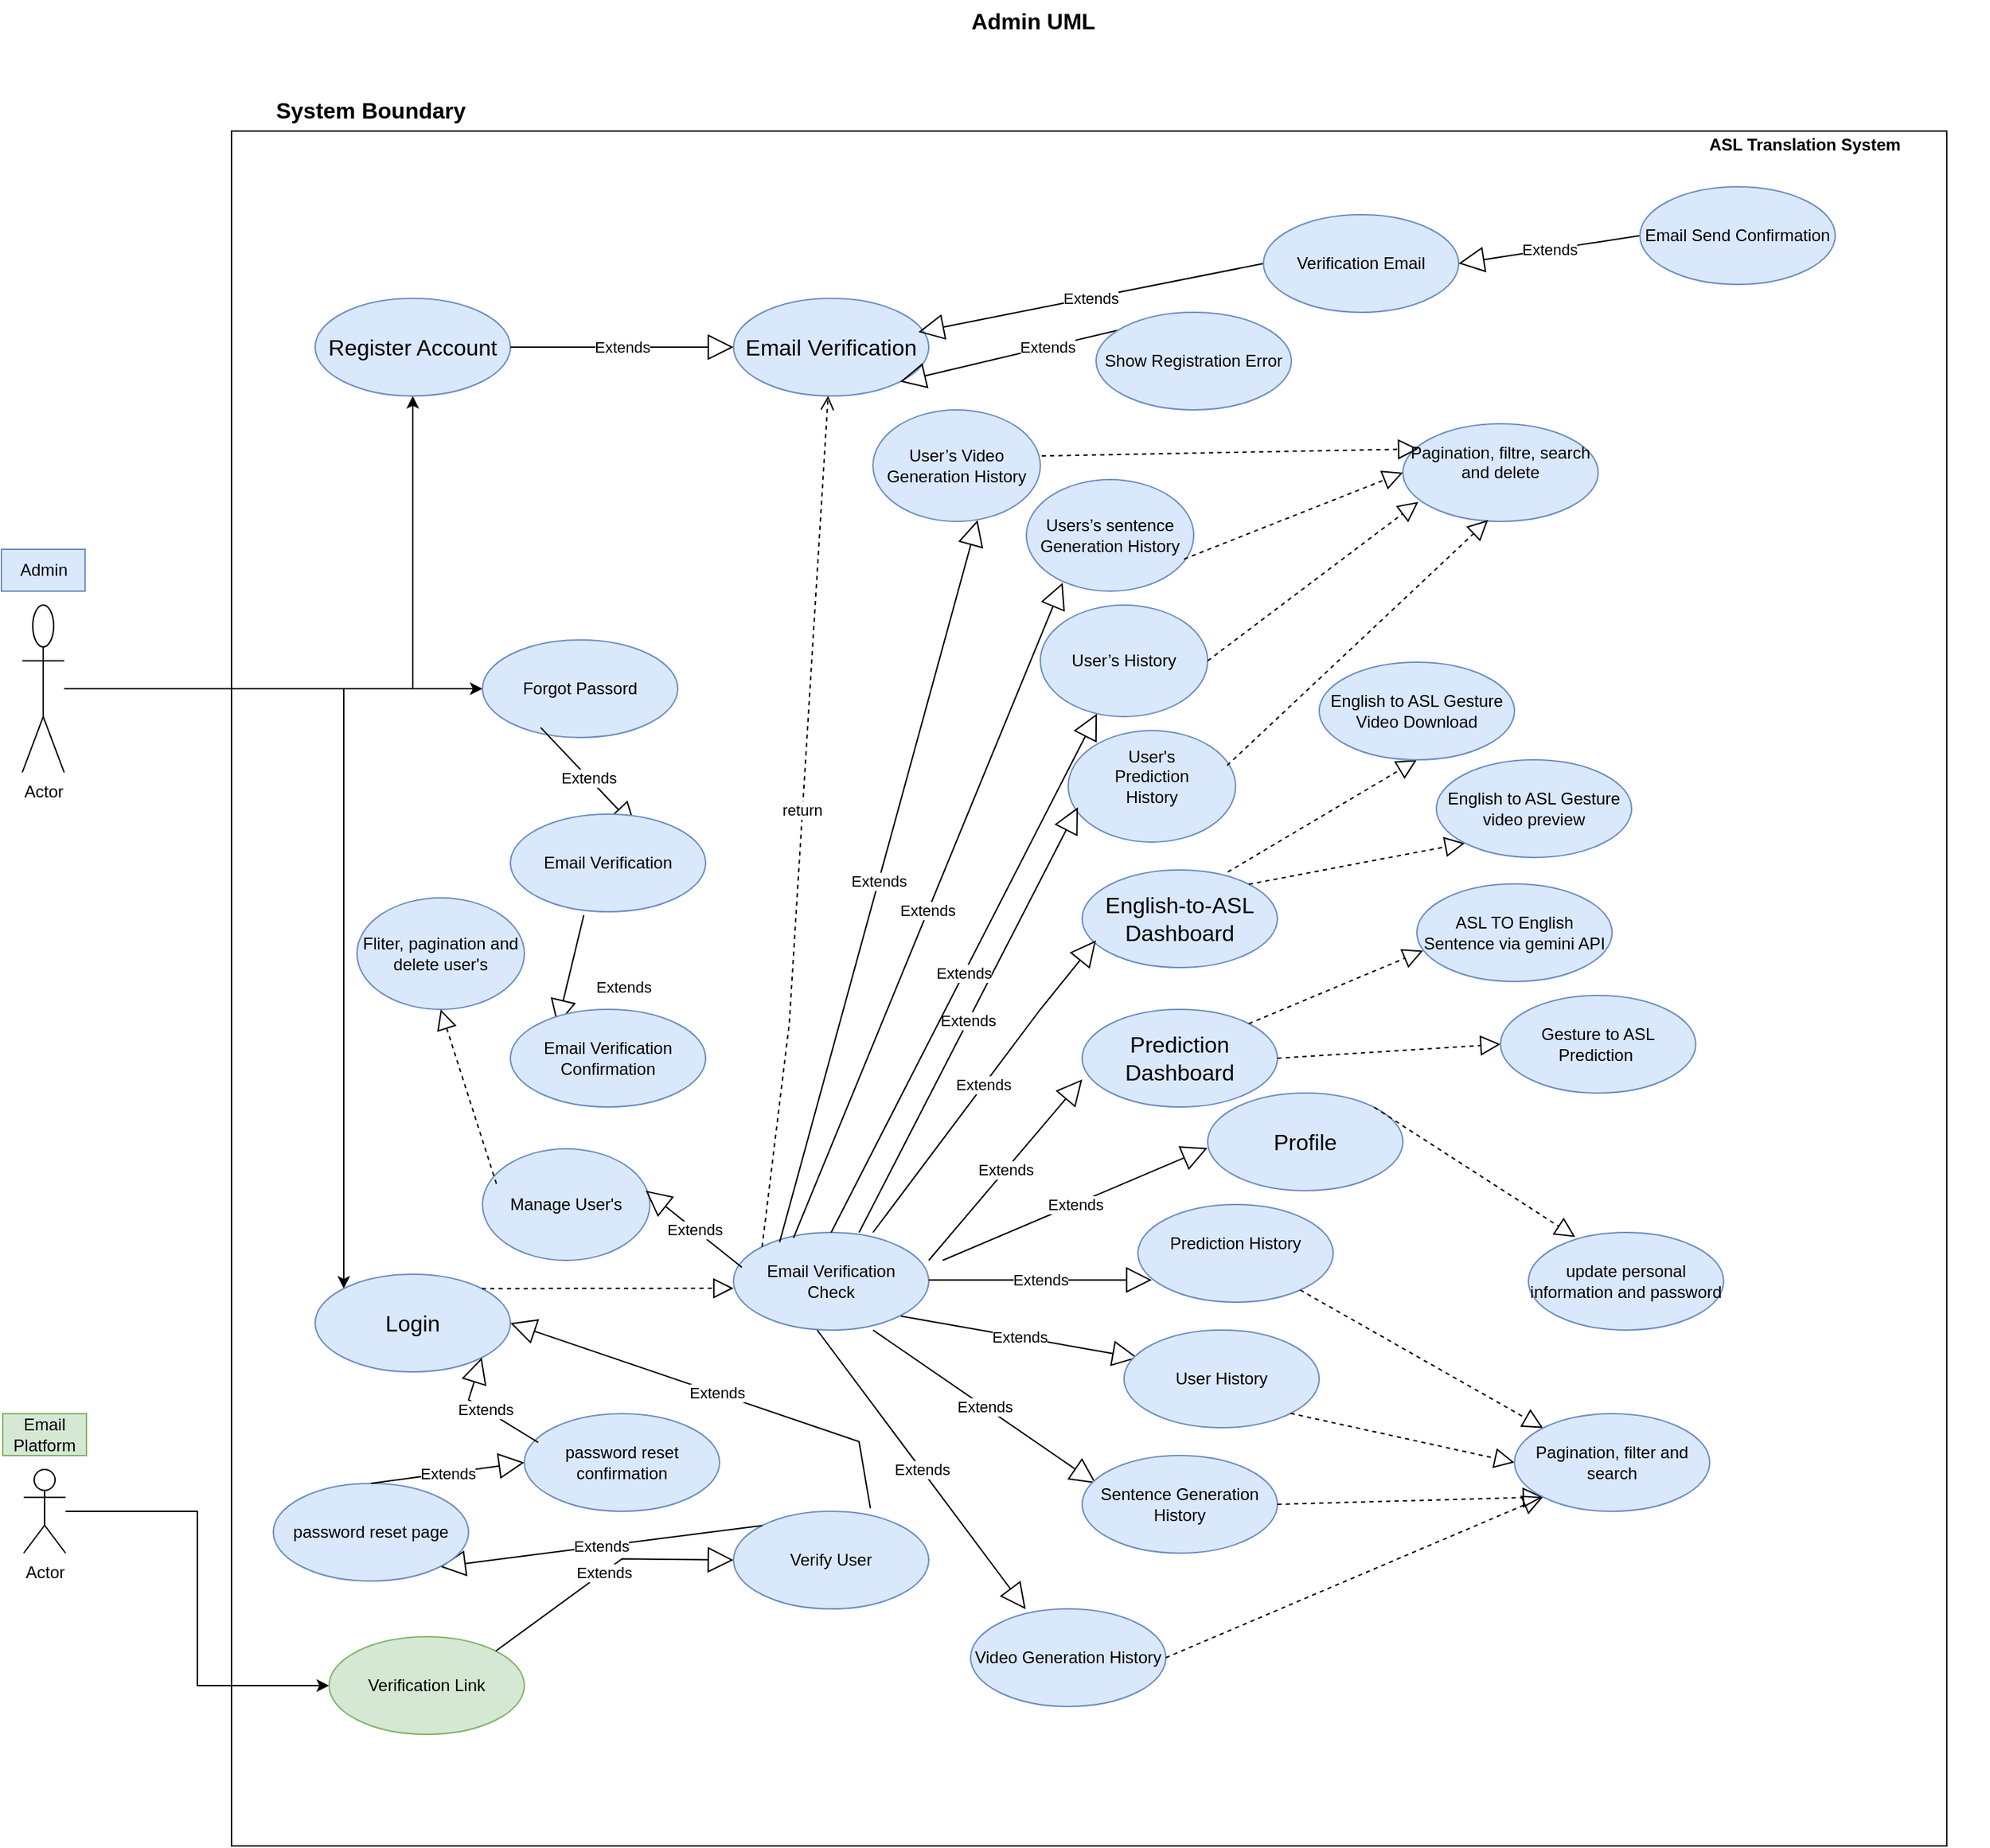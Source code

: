 <mxfile version="26.2.13">
  <diagram name="Advanced User Use Case" id="advanced-user-case">
    <mxGraphModel dx="1775" dy="1821" grid="1" gridSize="10" guides="1" tooltips="1" connect="1" arrows="1" fold="1" page="1" pageScale="1" pageWidth="827" pageHeight="1169" math="0" shadow="0">
      <root>
        <mxCell id="0" />
        <mxCell id="1" parent="0" />
        <mxCell id="LVZY9OK_TpER_lkOl7NO-1012" value="" style="whiteSpace=wrap;html=1;aspect=fixed;glass=0;fillColor=none;" parent="1" vertex="1">
          <mxGeometry x="-520" y="-520" width="1230" height="1230" as="geometry" />
        </mxCell>
        <mxCell id="LVZY9OK_TpER_lkOl7NO-1013" value="&lt;b&gt;ASL Translation System&amp;nbsp;&lt;/b&gt;" style="text;html=1;align=center;verticalAlign=middle;whiteSpace=wrap;rounded=0;" parent="1" vertex="1">
          <mxGeometry x="480" y="-530" width="260" height="40" as="geometry" />
        </mxCell>
        <mxCell id="LVZY9OK_TpER_lkOl7NO-1014" value="&lt;b&gt;&lt;font style=&quot;font-size: 16px;&quot;&gt;System Boundary&lt;/font&gt;&lt;/b&gt;" style="text;html=1;align=center;verticalAlign=middle;whiteSpace=wrap;rounded=0;" parent="1" vertex="1">
          <mxGeometry x="-530" y="-550" width="220" height="30" as="geometry" />
        </mxCell>
        <mxCell id="LVZY9OK_TpER_lkOl7NO-1015" value="&lt;b&gt;&lt;font style=&quot;font-size: 16px;&quot;&gt;Admin UML&lt;/font&gt;&lt;/b&gt;" style="text;html=1;align=center;verticalAlign=middle;whiteSpace=wrap;rounded=0;" parent="1" vertex="1">
          <mxGeometry x="-20" y="-614" width="150" height="30" as="geometry" />
        </mxCell>
        <mxCell id="LVZY9OK_TpER_lkOl7NO-1038" style="edgeStyle=orthogonalEdgeStyle;rounded=0;orthogonalLoop=1;jettySize=auto;html=1;entryX=0.5;entryY=1;entryDx=0;entryDy=0;" parent="1" source="LVZY9OK_TpER_lkOl7NO-1016" target="LVZY9OK_TpER_lkOl7NO-1034" edge="1">
          <mxGeometry relative="1" as="geometry" />
        </mxCell>
        <mxCell id="LVZY9OK_TpER_lkOl7NO-1039" style="edgeStyle=orthogonalEdgeStyle;rounded=0;orthogonalLoop=1;jettySize=auto;html=1;entryX=0;entryY=0;entryDx=0;entryDy=0;" parent="1" source="LVZY9OK_TpER_lkOl7NO-1016" target="LVZY9OK_TpER_lkOl7NO-1035" edge="1">
          <mxGeometry relative="1" as="geometry" />
        </mxCell>
        <mxCell id="LVZY9OK_TpER_lkOl7NO-1093" style="edgeStyle=orthogonalEdgeStyle;rounded=0;orthogonalLoop=1;jettySize=auto;html=1;" parent="1" source="LVZY9OK_TpER_lkOl7NO-1016" target="LVZY9OK_TpER_lkOl7NO-1092" edge="1">
          <mxGeometry relative="1" as="geometry" />
        </mxCell>
        <mxCell id="LVZY9OK_TpER_lkOl7NO-1016" value="Actor" style="shape=umlActor;verticalLabelPosition=bottom;verticalAlign=top;html=1;outlineConnect=0;" parent="1" vertex="1">
          <mxGeometry x="-670" y="-180" width="30" height="120" as="geometry" />
        </mxCell>
        <mxCell id="LVZY9OK_TpER_lkOl7NO-1034" value="&lt;span style=&quot;text-align: start; font-size: medium;&quot;&gt;Register Account&lt;/span&gt;" style="ellipse;whiteSpace=wrap;html=1;fillColor=#dae8fc;strokeColor=#6c8ebf;" parent="1" vertex="1">
          <mxGeometry x="-460" y="-400" width="140" height="70" as="geometry" />
        </mxCell>
        <mxCell id="LVZY9OK_TpER_lkOl7NO-1035" value="&lt;span style=&quot;text-align: start; font-size: medium;&quot;&gt;Login&lt;/span&gt;" style="ellipse;whiteSpace=wrap;html=1;fillColor=#dae8fc;strokeColor=#6c8ebf;" parent="1" vertex="1">
          <mxGeometry x="-460" y="300" width="140" height="70" as="geometry" />
        </mxCell>
        <mxCell id="LVZY9OK_TpER_lkOl7NO-1036" value="Extends" style="endArrow=block;endSize=16;endFill=0;html=1;rounded=0;entryX=0;entryY=0.5;entryDx=0;entryDy=0;exitX=1;exitY=0.5;exitDx=0;exitDy=0;" parent="1" source="LVZY9OK_TpER_lkOl7NO-1034" target="LVZY9OK_TpER_lkOl7NO-1037" edge="1">
          <mxGeometry width="160" relative="1" as="geometry">
            <mxPoint x="-320" y="-365.91" as="sourcePoint" />
            <mxPoint x="-160" y="-365.91" as="targetPoint" />
          </mxGeometry>
        </mxCell>
        <mxCell id="LVZY9OK_TpER_lkOl7NO-1037" value="&lt;span style=&quot;text-align: start; font-size: medium;&quot;&gt;Email Verification&lt;/span&gt;" style="ellipse;whiteSpace=wrap;html=1;fillColor=#dae8fc;strokeColor=#6c8ebf;" parent="1" vertex="1">
          <mxGeometry x="-160" y="-400" width="140" height="70" as="geometry" />
        </mxCell>
        <mxCell id="LVZY9OK_TpER_lkOl7NO-1040" value="Extends" style="endArrow=block;endSize=16;endFill=0;html=1;rounded=0;exitX=0;exitY=0.5;exitDx=0;exitDy=0;entryX=0.947;entryY=0.345;entryDx=0;entryDy=0;entryPerimeter=0;" parent="1" source="LVZY9OK_TpER_lkOl7NO-1041" target="LVZY9OK_TpER_lkOl7NO-1037" edge="1">
          <mxGeometry width="160" relative="1" as="geometry">
            <mxPoint x="229.83" y="-420" as="sourcePoint" />
            <mxPoint x="-20" y="-380.49" as="targetPoint" />
            <Array as="points" />
          </mxGeometry>
        </mxCell>
        <mxCell id="LVZY9OK_TpER_lkOl7NO-1041" value="Verification Email" style="ellipse;whiteSpace=wrap;html=1;fillColor=#dae8fc;strokeColor=#6c8ebf;" parent="1" vertex="1">
          <mxGeometry x="220" y="-460" width="140" height="70" as="geometry" />
        </mxCell>
        <mxCell id="LVZY9OK_TpER_lkOl7NO-1042" value="Extends" style="endArrow=block;endSize=16;endFill=0;html=1;rounded=0;exitX=0.5;exitY=0;exitDx=0;exitDy=0;entryX=1;entryY=1;entryDx=0;entryDy=0;" parent="1" source="LVZY9OK_TpER_lkOl7NO-1043" target="LVZY9OK_TpER_lkOl7NO-1037" edge="1">
          <mxGeometry width="160" relative="1" as="geometry">
            <mxPoint y="-140" as="sourcePoint" />
            <mxPoint x="-30" y="-350" as="targetPoint" />
            <Array as="points" />
          </mxGeometry>
        </mxCell>
        <mxCell id="LVZY9OK_TpER_lkOl7NO-1043" value="Show Registration Error" style="ellipse;whiteSpace=wrap;html=1;fillColor=#dae8fc;strokeColor=#6c8ebf;" parent="1" vertex="1">
          <mxGeometry x="100" y="-390" width="140" height="70" as="geometry" />
        </mxCell>
        <mxCell id="LVZY9OK_TpER_lkOl7NO-1044" value="Extends" style="endArrow=block;endSize=16;endFill=0;html=1;rounded=0;entryX=1;entryY=0.5;entryDx=0;entryDy=0;exitX=0;exitY=0.5;exitDx=0;exitDy=0;" parent="1" source="LVZY9OK_TpER_lkOl7NO-1045" target="LVZY9OK_TpER_lkOl7NO-1041" edge="1">
          <mxGeometry width="160" relative="1" as="geometry">
            <mxPoint x="490" y="-450" as="sourcePoint" />
            <mxPoint x="360" y="-430.49" as="targetPoint" />
            <Array as="points" />
          </mxGeometry>
        </mxCell>
        <mxCell id="LVZY9OK_TpER_lkOl7NO-1045" value="Email Send Confirmation" style="ellipse;whiteSpace=wrap;html=1;fillColor=#dae8fc;strokeColor=#6c8ebf;" parent="1" vertex="1">
          <mxGeometry x="490" y="-480" width="140" height="70" as="geometry" />
        </mxCell>
        <mxCell id="LVZY9OK_TpER_lkOl7NO-1051" style="edgeStyle=orthogonalEdgeStyle;rounded=0;orthogonalLoop=1;jettySize=auto;html=1;entryX=0;entryY=0.5;entryDx=0;entryDy=0;" parent="1" source="LVZY9OK_TpER_lkOl7NO-1046" target="LVZY9OK_TpER_lkOl7NO-1050" edge="1">
          <mxGeometry relative="1" as="geometry" />
        </mxCell>
        <mxCell id="LVZY9OK_TpER_lkOl7NO-1046" value="Actor" style="shape=umlActor;verticalLabelPosition=bottom;verticalAlign=top;html=1;" parent="1" vertex="1">
          <mxGeometry x="-669" y="440" width="30" height="60" as="geometry" />
        </mxCell>
        <mxCell id="LVZY9OK_TpER_lkOl7NO-1049" value="Email Platform" style="text;html=1;align=center;verticalAlign=middle;whiteSpace=wrap;rounded=0;fillColor=#d5e8d4;strokeColor=#82b366;" parent="1" vertex="1">
          <mxGeometry x="-684" y="400" width="60" height="30" as="geometry" />
        </mxCell>
        <mxCell id="LVZY9OK_TpER_lkOl7NO-1050" value="Verification Link" style="ellipse;whiteSpace=wrap;html=1;fillColor=#d5e8d4;strokeColor=#82b366;" parent="1" vertex="1">
          <mxGeometry x="-450" y="560" width="140" height="70" as="geometry" />
        </mxCell>
        <mxCell id="LVZY9OK_TpER_lkOl7NO-1052" value="Extends" style="endArrow=block;endSize=16;endFill=0;html=1;rounded=0;exitX=1;exitY=0;exitDx=0;exitDy=0;entryX=0;entryY=0.5;entryDx=0;entryDy=0;" parent="1" source="LVZY9OK_TpER_lkOl7NO-1050" target="LVZY9OK_TpER_lkOl7NO-1053" edge="1">
          <mxGeometry width="160" relative="1" as="geometry">
            <mxPoint x="-320" y="504.09" as="sourcePoint" />
            <mxPoint x="-160" y="504.09" as="targetPoint" />
            <Array as="points">
              <mxPoint x="-240" y="504.09" />
            </Array>
          </mxGeometry>
        </mxCell>
        <mxCell id="LVZY9OK_TpER_lkOl7NO-1053" value="Verify User" style="ellipse;whiteSpace=wrap;html=1;fillColor=#dae8fc;strokeColor=#6c8ebf;" parent="1" vertex="1">
          <mxGeometry x="-160" y="470" width="140" height="70" as="geometry" />
        </mxCell>
        <mxCell id="LVZY9OK_TpER_lkOl7NO-1054" value="Extends" style="endArrow=block;endSize=16;endFill=0;html=1;rounded=0;exitX=0.701;exitY=-0.031;exitDx=0;exitDy=0;exitPerimeter=0;entryX=1;entryY=0.5;entryDx=0;entryDy=0;" parent="1" source="LVZY9OK_TpER_lkOl7NO-1053" target="LVZY9OK_TpER_lkOl7NO-1035" edge="1">
          <mxGeometry width="160" relative="1" as="geometry">
            <mxPoint x="-270" y="360" as="sourcePoint" />
            <mxPoint x="-120" y="360" as="targetPoint" />
            <Array as="points">
              <mxPoint x="-70" y="420" />
            </Array>
          </mxGeometry>
        </mxCell>
        <mxCell id="LVZY9OK_TpER_lkOl7NO-1055" value="" style="endArrow=block;dashed=1;endFill=0;endSize=12;html=1;rounded=0;exitX=1;exitY=0;exitDx=0;exitDy=0;" parent="1" source="LVZY9OK_TpER_lkOl7NO-1035" edge="1">
          <mxGeometry width="160" relative="1" as="geometry">
            <mxPoint x="-320" y="310" as="sourcePoint" />
            <mxPoint x="-160" y="310" as="targetPoint" />
          </mxGeometry>
        </mxCell>
        <mxCell id="LVZY9OK_TpER_lkOl7NO-1056" value="Email Verification&lt;div&gt;Check&lt;/div&gt;" style="ellipse;whiteSpace=wrap;html=1;fillColor=#dae8fc;strokeColor=#6c8ebf;" parent="1" vertex="1">
          <mxGeometry x="-160" y="270" width="140" height="70" as="geometry" />
        </mxCell>
        <mxCell id="LVZY9OK_TpER_lkOl7NO-1057" value="return" style="html=1;verticalAlign=bottom;endArrow=open;dashed=1;endSize=8;curved=0;rounded=0;exitX=0;exitY=0;exitDx=0;exitDy=0;" parent="1" source="LVZY9OK_TpER_lkOl7NO-1056" target="LVZY9OK_TpER_lkOl7NO-1037" edge="1">
          <mxGeometry relative="1" as="geometry">
            <mxPoint x="100" y="150" as="sourcePoint" />
            <mxPoint x="90" y="150" as="targetPoint" />
            <Array as="points">
              <mxPoint x="-120" y="120" />
            </Array>
          </mxGeometry>
        </mxCell>
        <mxCell id="LVZY9OK_TpER_lkOl7NO-1059" value="Extends" style="endArrow=block;endSize=16;endFill=0;html=1;rounded=0;" parent="1" edge="1">
          <mxGeometry width="160" relative="1" as="geometry">
            <mxPoint x="-20" y="304.09" as="sourcePoint" />
            <mxPoint x="140" y="304.09" as="targetPoint" />
          </mxGeometry>
        </mxCell>
        <mxCell id="LVZY9OK_TpER_lkOl7NO-1060" value="&lt;span style=&quot;text-align: start; font-size: medium;&quot;&gt;Profile&lt;/span&gt;" style="ellipse;whiteSpace=wrap;html=1;fillColor=#dae8fc;strokeColor=#6c8ebf;" parent="1" vertex="1">
          <mxGeometry x="180" y="170" width="140" height="70" as="geometry" />
        </mxCell>
        <mxCell id="LVZY9OK_TpER_lkOl7NO-1063" value="Extends" style="endArrow=block;endSize=16;endFill=0;html=1;rounded=0;entryX=0.496;entryY=0.553;entryDx=0;entryDy=0;entryPerimeter=0;" parent="1" target="LVZY9OK_TpER_lkOl7NO-1012" edge="1">
          <mxGeometry width="160" relative="1" as="geometry">
            <mxPoint x="-20" y="290" as="sourcePoint" />
            <mxPoint x="140" y="290" as="targetPoint" />
          </mxGeometry>
        </mxCell>
        <mxCell id="LVZY9OK_TpER_lkOl7NO-1064" value="&lt;div style=&quot;&quot;&gt;&lt;font size=&quot;3&quot;&gt;Prediction Dashboard&lt;/font&gt;&lt;/div&gt;" style="ellipse;whiteSpace=wrap;html=1;align=center;fillColor=#dae8fc;strokeColor=#6c8ebf;" parent="1" vertex="1">
          <mxGeometry x="90" y="110" width="140" height="70" as="geometry" />
        </mxCell>
        <mxCell id="LVZY9OK_TpER_lkOl7NO-1065" value="Extends" style="endArrow=block;endSize=16;endFill=0;html=1;rounded=0;" parent="1" edge="1">
          <mxGeometry width="160" relative="1" as="geometry">
            <mxPoint x="-40" y="330" as="sourcePoint" />
            <mxPoint x="130" y="360" as="targetPoint" />
          </mxGeometry>
        </mxCell>
        <mxCell id="LVZY9OK_TpER_lkOl7NO-1066" value="&lt;span style=&quot;font-size: medium;&quot;&gt;English-to-ASL Dashboard&lt;/span&gt;" style="ellipse;whiteSpace=wrap;html=1;align=center;fillColor=#dae8fc;strokeColor=#6c8ebf;" parent="1" vertex="1">
          <mxGeometry x="90" y="10" width="140" height="70" as="geometry" />
        </mxCell>
        <mxCell id="LVZY9OK_TpER_lkOl7NO-1067" value="Extends" style="endArrow=block;endSize=16;endFill=0;html=1;rounded=0;entryX=0.569;entryY=0.593;entryDx=0;entryDy=0;entryPerimeter=0;" parent="1" target="LVZY9OK_TpER_lkOl7NO-1012" edge="1">
          <mxGeometry width="160" relative="1" as="geometry">
            <mxPoint x="-10" y="290" as="sourcePoint" />
            <mxPoint x="80" y="250" as="targetPoint" />
          </mxGeometry>
        </mxCell>
        <mxCell id="LVZY9OK_TpER_lkOl7NO-1068" value="Prediction History&lt;div&gt;&lt;br&gt;&lt;/div&gt;" style="ellipse;whiteSpace=wrap;html=1;fillColor=#dae8fc;strokeColor=#6c8ebf;" parent="1" vertex="1">
          <mxGeometry x="130" y="250" width="140" height="70" as="geometry" />
        </mxCell>
        <mxCell id="LVZY9OK_TpER_lkOl7NO-1069" value="Extends" style="endArrow=block;endSize=16;endFill=0;html=1;rounded=0;entryX=0.504;entryY=0.472;entryDx=0;entryDy=0;entryPerimeter=0;" parent="1" target="LVZY9OK_TpER_lkOl7NO-1012" edge="1">
          <mxGeometry width="160" relative="1" as="geometry">
            <mxPoint x="-60" y="270" as="sourcePoint" />
            <mxPoint x="50" y="140" as="targetPoint" />
            <Array as="points">
              <mxPoint x="60" y="110" />
            </Array>
          </mxGeometry>
        </mxCell>
        <mxCell id="LVZY9OK_TpER_lkOl7NO-1070" value="User History" style="ellipse;whiteSpace=wrap;html=1;fillColor=#dae8fc;strokeColor=#6c8ebf;" parent="1" vertex="1">
          <mxGeometry x="120" y="340" width="140" height="70" as="geometry" />
        </mxCell>
        <mxCell id="LVZY9OK_TpER_lkOl7NO-1071" value="Extends" style="endArrow=block;endSize=16;endFill=0;html=1;rounded=0;" parent="1" edge="1">
          <mxGeometry width="160" relative="1" as="geometry">
            <mxPoint x="-60" y="340" as="sourcePoint" />
            <mxPoint x="100" y="450" as="targetPoint" />
          </mxGeometry>
        </mxCell>
        <mxCell id="LVZY9OK_TpER_lkOl7NO-1072" value="Sentence Generation History" style="ellipse;whiteSpace=wrap;html=1;fillColor=#dae8fc;strokeColor=#6c8ebf;" parent="1" vertex="1">
          <mxGeometry x="90" y="430" width="140" height="70" as="geometry" />
        </mxCell>
        <mxCell id="LVZY9OK_TpER_lkOl7NO-1073" value="Extends" style="endArrow=block;endSize=16;endFill=0;html=1;rounded=0;entryX=0.463;entryY=0.862;entryDx=0;entryDy=0;entryPerimeter=0;" parent="1" target="LVZY9OK_TpER_lkOl7NO-1012" edge="1">
          <mxGeometry width="160" relative="1" as="geometry">
            <mxPoint x="-100" y="340" as="sourcePoint" />
            <mxPoint x="60" y="450" as="targetPoint" />
          </mxGeometry>
        </mxCell>
        <mxCell id="LVZY9OK_TpER_lkOl7NO-1074" value="Video Generation History" style="ellipse;whiteSpace=wrap;html=1;fillColor=#dae8fc;strokeColor=#6c8ebf;" parent="1" vertex="1">
          <mxGeometry x="10" y="540" width="140" height="70" as="geometry" />
        </mxCell>
        <mxCell id="LVZY9OK_TpER_lkOl7NO-1075" value="" style="endArrow=block;dashed=1;endFill=0;endSize=12;html=1;rounded=0;entryX=0;entryY=0;entryDx=0;entryDy=0;" parent="1" source="LVZY9OK_TpER_lkOl7NO-1068" target="LVZY9OK_TpER_lkOl7NO-1081" edge="1">
          <mxGeometry width="160" relative="1" as="geometry">
            <mxPoint x="254" y="304" as="sourcePoint" />
            <mxPoint x="370" y="350" as="targetPoint" />
          </mxGeometry>
        </mxCell>
        <mxCell id="LVZY9OK_TpER_lkOl7NO-1076" value="" style="endArrow=block;dashed=1;endFill=0;endSize=12;html=1;rounded=0;entryX=0;entryY=0.5;entryDx=0;entryDy=0;exitX=1;exitY=1;exitDx=0;exitDy=0;" parent="1" source="LVZY9OK_TpER_lkOl7NO-1070" target="LVZY9OK_TpER_lkOl7NO-1081" edge="1">
          <mxGeometry width="160" relative="1" as="geometry">
            <mxPoint x="234" y="405" as="sourcePoint" />
            <mxPoint x="400" y="425" as="targetPoint" />
          </mxGeometry>
        </mxCell>
        <mxCell id="LVZY9OK_TpER_lkOl7NO-1077" value="" style="endArrow=block;dashed=1;endFill=0;endSize=12;html=1;rounded=0;exitX=1;exitY=0.5;exitDx=0;exitDy=0;entryX=0;entryY=1;entryDx=0;entryDy=0;" parent="1" source="LVZY9OK_TpER_lkOl7NO-1072" target="LVZY9OK_TpER_lkOl7NO-1081" edge="1">
          <mxGeometry width="160" relative="1" as="geometry">
            <mxPoint x="230" y="460" as="sourcePoint" />
            <mxPoint x="400" y="440" as="targetPoint" />
          </mxGeometry>
        </mxCell>
        <mxCell id="LVZY9OK_TpER_lkOl7NO-1080" value="" style="endArrow=block;dashed=1;endFill=0;endSize=12;html=1;rounded=0;exitX=1;exitY=0.5;exitDx=0;exitDy=0;entryX=0;entryY=1;entryDx=0;entryDy=0;" parent="1" source="LVZY9OK_TpER_lkOl7NO-1074" target="LVZY9OK_TpER_lkOl7NO-1081" edge="1">
          <mxGeometry width="160" relative="1" as="geometry">
            <mxPoint x="160" y="570" as="sourcePoint" />
            <mxPoint x="400" y="450" as="targetPoint" />
          </mxGeometry>
        </mxCell>
        <mxCell id="LVZY9OK_TpER_lkOl7NO-1081" value="Pagination, filter and search" style="ellipse;whiteSpace=wrap;html=1;fillColor=#dae8fc;strokeColor=#6c8ebf;" parent="1" vertex="1">
          <mxGeometry x="400" y="400" width="140" height="70" as="geometry" />
        </mxCell>
        <mxCell id="LVZY9OK_TpER_lkOl7NO-1082" value="" style="endArrow=block;dashed=1;endFill=0;endSize=12;html=1;rounded=0;entryX=0.24;entryY=0.047;entryDx=0;entryDy=0;entryPerimeter=0;exitX=1;exitY=0;exitDx=0;exitDy=0;" parent="1" source="LVZY9OK_TpER_lkOl7NO-1060" target="LVZY9OK_TpER_lkOl7NO-1083" edge="1">
          <mxGeometry width="160" relative="1" as="geometry">
            <mxPoint x="300" y="210" as="sourcePoint" />
            <mxPoint x="440" y="270" as="targetPoint" />
          </mxGeometry>
        </mxCell>
        <mxCell id="LVZY9OK_TpER_lkOl7NO-1083" value="update personal information and password" style="ellipse;whiteSpace=wrap;html=1;fillColor=#dae8fc;strokeColor=#6c8ebf;" parent="1" vertex="1">
          <mxGeometry x="410" y="270" width="140" height="70" as="geometry" />
        </mxCell>
        <mxCell id="LVZY9OK_TpER_lkOl7NO-1084" value="" style="endArrow=block;dashed=1;endFill=0;endSize=12;html=1;rounded=0;entryX=0;entryY=0.5;entryDx=0;entryDy=0;exitX=1;exitY=0.5;exitDx=0;exitDy=0;" parent="1" source="LVZY9OK_TpER_lkOl7NO-1064" target="LVZY9OK_TpER_lkOl7NO-1085" edge="1">
          <mxGeometry width="160" relative="1" as="geometry">
            <mxPoint x="230" y="140" as="sourcePoint" />
            <mxPoint x="390" y="140" as="targetPoint" />
          </mxGeometry>
        </mxCell>
        <mxCell id="LVZY9OK_TpER_lkOl7NO-1085" value="Gesture to ASL Prediction&amp;nbsp;" style="ellipse;whiteSpace=wrap;html=1;fillColor=#dae8fc;strokeColor=#6c8ebf;" parent="1" vertex="1">
          <mxGeometry x="390" y="100" width="140" height="70" as="geometry" />
        </mxCell>
        <mxCell id="LVZY9OK_TpER_lkOl7NO-1086" value="" style="endArrow=block;dashed=1;endFill=0;endSize=12;html=1;rounded=0;entryX=0.032;entryY=0.683;entryDx=0;entryDy=0;entryPerimeter=0;exitX=1;exitY=0;exitDx=0;exitDy=0;" parent="1" source="LVZY9OK_TpER_lkOl7NO-1064" target="LVZY9OK_TpER_lkOl7NO-1087" edge="1">
          <mxGeometry width="160" relative="1" as="geometry">
            <mxPoint x="220" y="130" as="sourcePoint" />
            <mxPoint x="330" y="60" as="targetPoint" />
          </mxGeometry>
        </mxCell>
        <mxCell id="LVZY9OK_TpER_lkOl7NO-1087" value="ASL TO English Sentence via gemini API" style="ellipse;whiteSpace=wrap;html=1;fillColor=#dae8fc;strokeColor=#6c8ebf;" parent="1" vertex="1">
          <mxGeometry x="330" y="20" width="140" height="70" as="geometry" />
        </mxCell>
        <mxCell id="LVZY9OK_TpER_lkOl7NO-1088" value="" style="endArrow=block;dashed=1;endFill=0;endSize=12;html=1;rounded=0;entryX=0;entryY=1;entryDx=0;entryDy=0;exitX=1;exitY=0;exitDx=0;exitDy=0;" parent="1" source="LVZY9OK_TpER_lkOl7NO-1066" target="LVZY9OK_TpER_lkOl7NO-1089" edge="1">
          <mxGeometry width="160" relative="1" as="geometry">
            <mxPoint x="210" y="20" as="sourcePoint" />
            <mxPoint x="350" y="-10" as="targetPoint" />
          </mxGeometry>
        </mxCell>
        <mxCell id="LVZY9OK_TpER_lkOl7NO-1089" value="English to ASL Gesture video preview" style="ellipse;whiteSpace=wrap;html=1;fillColor=#dae8fc;strokeColor=#6c8ebf;" parent="1" vertex="1">
          <mxGeometry x="344" y="-69" width="140" height="70" as="geometry" />
        </mxCell>
        <mxCell id="LVZY9OK_TpER_lkOl7NO-1090" value="" style="endArrow=block;dashed=1;endFill=0;endSize=12;html=1;rounded=0;exitX=0.746;exitY=0.021;exitDx=0;exitDy=0;exitPerimeter=0;entryX=0.5;entryY=1;entryDx=0;entryDy=0;" parent="1" source="LVZY9OK_TpER_lkOl7NO-1066" target="LVZY9OK_TpER_lkOl7NO-1091" edge="1">
          <mxGeometry width="160" relative="1" as="geometry">
            <mxPoint x="190" as="sourcePoint" />
            <mxPoint x="310" y="-70" as="targetPoint" />
          </mxGeometry>
        </mxCell>
        <mxCell id="LVZY9OK_TpER_lkOl7NO-1091" value="English to ASL Gesture Video Download" style="ellipse;whiteSpace=wrap;html=1;fillColor=#dae8fc;strokeColor=#6c8ebf;" parent="1" vertex="1">
          <mxGeometry x="260" y="-139" width="140" height="70" as="geometry" />
        </mxCell>
        <mxCell id="LVZY9OK_TpER_lkOl7NO-1092" value="Forgot Passord" style="ellipse;whiteSpace=wrap;html=1;fillColor=#dae8fc;strokeColor=#6c8ebf;" parent="1" vertex="1">
          <mxGeometry x="-340" y="-155" width="140" height="70" as="geometry" />
        </mxCell>
        <mxCell id="LVZY9OK_TpER_lkOl7NO-1094" value="Extends" style="endArrow=block;endSize=16;endFill=0;html=1;rounded=0;exitX=0.298;exitY=0.897;exitDx=0;exitDy=0;exitPerimeter=0;entryX=0.643;entryY=0.143;entryDx=0;entryDy=0;entryPerimeter=0;" parent="1" source="LVZY9OK_TpER_lkOl7NO-1092" target="LVZY9OK_TpER_lkOl7NO-1095" edge="1">
          <mxGeometry width="160" relative="1" as="geometry">
            <mxPoint x="-350" y="-40" as="sourcePoint" />
            <mxPoint x="-190" y="-30" as="targetPoint" />
          </mxGeometry>
        </mxCell>
        <mxCell id="LVZY9OK_TpER_lkOl7NO-1095" value="Email Verification" style="ellipse;whiteSpace=wrap;html=1;fillColor=#dae8fc;strokeColor=#6c8ebf;" parent="1" vertex="1">
          <mxGeometry x="-320" y="-30" width="140" height="70" as="geometry" />
        </mxCell>
        <mxCell id="LVZY9OK_TpER_lkOl7NO-1096" value="Extends" style="endArrow=block;endSize=16;endFill=0;html=1;rounded=0;exitX=0.376;exitY=1.034;exitDx=0;exitDy=0;entryX=0.24;entryY=0.164;entryDx=0;entryDy=0;entryPerimeter=0;exitPerimeter=0;" parent="1" source="LVZY9OK_TpER_lkOl7NO-1095" target="LVZY9OK_TpER_lkOl7NO-1097" edge="1">
          <mxGeometry x="0.071" y="40" width="160" relative="1" as="geometry">
            <mxPoint x="-288" y="-82" as="sourcePoint" />
            <mxPoint x="-220" y="-10" as="targetPoint" />
            <mxPoint as="offset" />
          </mxGeometry>
        </mxCell>
        <mxCell id="LVZY9OK_TpER_lkOl7NO-1097" value="Email Verification Confirmation" style="ellipse;whiteSpace=wrap;html=1;fillColor=#dae8fc;strokeColor=#6c8ebf;" parent="1" vertex="1">
          <mxGeometry x="-320" y="110" width="140" height="70" as="geometry" />
        </mxCell>
        <mxCell id="LVZY9OK_TpER_lkOl7NO-1098" value="Extends" style="endArrow=block;endSize=16;endFill=0;html=1;rounded=0;exitX=0;exitY=0;exitDx=0;exitDy=0;entryX=1;entryY=1;entryDx=0;entryDy=0;" parent="1" source="LVZY9OK_TpER_lkOl7NO-1053" target="LVZY9OK_TpER_lkOl7NO-1099" edge="1">
          <mxGeometry width="160" relative="1" as="geometry">
            <mxPoint x="-410" y="610" as="sourcePoint" />
            <mxPoint x="-250" y="610" as="targetPoint" />
          </mxGeometry>
        </mxCell>
        <mxCell id="LVZY9OK_TpER_lkOl7NO-1099" value="password reset page" style="ellipse;whiteSpace=wrap;html=1;fillColor=#dae8fc;strokeColor=#6c8ebf;" parent="1" vertex="1">
          <mxGeometry x="-490" y="450" width="140" height="70" as="geometry" />
        </mxCell>
        <mxCell id="LVZY9OK_TpER_lkOl7NO-1102" value="Extends" style="endArrow=block;endSize=16;endFill=0;html=1;rounded=0;exitX=0.5;exitY=0;exitDx=0;exitDy=0;entryX=0;entryY=0.5;entryDx=0;entryDy=0;" parent="1" source="LVZY9OK_TpER_lkOl7NO-1099" target="LVZY9OK_TpER_lkOl7NO-1103" edge="1">
          <mxGeometry width="160" relative="1" as="geometry">
            <mxPoint x="-460" y="430" as="sourcePoint" />
            <mxPoint x="-300" y="430" as="targetPoint" />
          </mxGeometry>
        </mxCell>
        <mxCell id="LVZY9OK_TpER_lkOl7NO-1103" value="password reset confirmation" style="ellipse;whiteSpace=wrap;html=1;fillColor=#dae8fc;strokeColor=#6c8ebf;" parent="1" vertex="1">
          <mxGeometry x="-310" y="400" width="140" height="70" as="geometry" />
        </mxCell>
        <mxCell id="LVZY9OK_TpER_lkOl7NO-1104" value="Extends" style="endArrow=block;endSize=16;endFill=0;html=1;rounded=0;exitX=0.071;exitY=0.294;exitDx=0;exitDy=0;exitPerimeter=0;entryX=1;entryY=1;entryDx=0;entryDy=0;" parent="1" source="LVZY9OK_TpER_lkOl7NO-1103" target="LVZY9OK_TpER_lkOl7NO-1035" edge="1">
          <mxGeometry width="160" relative="1" as="geometry">
            <mxPoint x="-460" y="398.18" as="sourcePoint" />
            <mxPoint x="-300" y="398.18" as="targetPoint" />
            <Array as="points">
              <mxPoint x="-350" y="390" />
            </Array>
          </mxGeometry>
        </mxCell>
        <mxCell id="wM5ew1Cirk2p3UUm1jzB-3" value="" style="ellipse;whiteSpace=wrap;html=1;fillColor=#dae8fc;strokeColor=#6c8ebf;" parent="1" vertex="1">
          <mxGeometry x="80" y="-90" width="120" height="80" as="geometry" />
        </mxCell>
        <mxCell id="wM5ew1Cirk2p3UUm1jzB-4" value="User&#39;s Prediction History&lt;div&gt;&lt;br&gt;&lt;/div&gt;" style="text;html=1;align=center;verticalAlign=middle;whiteSpace=wrap;rounded=0;" parent="1" vertex="1">
          <mxGeometry x="110" y="-65" width="60" height="30" as="geometry" />
        </mxCell>
        <mxCell id="wM5ew1Cirk2p3UUm1jzB-5" value="Extends" style="endArrow=block;endSize=16;endFill=0;html=1;rounded=0;entryX=0.058;entryY=0.688;entryDx=0;entryDy=0;entryPerimeter=0;exitX=0.643;exitY=0;exitDx=0;exitDy=0;exitPerimeter=0;" parent="1" source="LVZY9OK_TpER_lkOl7NO-1056" target="wM5ew1Cirk2p3UUm1jzB-3" edge="1">
          <mxGeometry width="160" relative="1" as="geometry">
            <mxPoint x="-100" y="219" as="sourcePoint" />
            <mxPoint x="60" y="10" as="targetPoint" />
          </mxGeometry>
        </mxCell>
        <mxCell id="wM5ew1Cirk2p3UUm1jzB-6" value="User’s History" style="ellipse;whiteSpace=wrap;html=1;fillColor=#dae8fc;strokeColor=#6c8ebf;" parent="1" vertex="1">
          <mxGeometry x="60" y="-180" width="120" height="80" as="geometry" />
        </mxCell>
        <mxCell id="wM5ew1Cirk2p3UUm1jzB-7" value="Extends" style="endArrow=block;endSize=16;endFill=0;html=1;rounded=0;exitX=0.5;exitY=0;exitDx=0;exitDy=0;" parent="1" source="LVZY9OK_TpER_lkOl7NO-1056" target="wM5ew1Cirk2p3UUm1jzB-6" edge="1">
          <mxGeometry width="160" relative="1" as="geometry">
            <mxPoint x="-110" y="280" as="sourcePoint" />
            <mxPoint x="60" y="-107.5" as="targetPoint" />
          </mxGeometry>
        </mxCell>
        <mxCell id="wM5ew1Cirk2p3UUm1jzB-8" value="Users’s sentence Generation History" style="ellipse;whiteSpace=wrap;html=1;fillColor=#dae8fc;strokeColor=#6c8ebf;" parent="1" vertex="1">
          <mxGeometry x="50" y="-270" width="120" height="80" as="geometry" />
        </mxCell>
        <mxCell id="wM5ew1Cirk2p3UUm1jzB-9" value="Extends" style="endArrow=block;endSize=16;endFill=0;html=1;rounded=0;exitX=0.307;exitY=0.057;exitDx=0;exitDy=0;exitPerimeter=0;entryX=0.217;entryY=0.925;entryDx=0;entryDy=0;entryPerimeter=0;" parent="1" source="LVZY9OK_TpER_lkOl7NO-1056" target="wM5ew1Cirk2p3UUm1jzB-8" edge="1">
          <mxGeometry width="160" relative="1" as="geometry">
            <mxPoint x="-149" y="212" as="sourcePoint" />
            <mxPoint x="60" y="-170" as="targetPoint" />
          </mxGeometry>
        </mxCell>
        <mxCell id="wM5ew1Cirk2p3UUm1jzB-10" value="User’s Video Generation History" style="ellipse;whiteSpace=wrap;html=1;fillColor=#dae8fc;strokeColor=#6c8ebf;" parent="1" vertex="1">
          <mxGeometry x="-60" y="-320" width="120" height="80" as="geometry" />
        </mxCell>
        <mxCell id="wM5ew1Cirk2p3UUm1jzB-11" value="Extends" style="endArrow=block;endSize=16;endFill=0;html=1;rounded=0;exitX=0.236;exitY=0.1;exitDx=0;exitDy=0;exitPerimeter=0;entryX=0.625;entryY=0.988;entryDx=0;entryDy=0;entryPerimeter=0;" parent="1" source="LVZY9OK_TpER_lkOl7NO-1056" target="wM5ew1Cirk2p3UUm1jzB-10" edge="1">
          <mxGeometry width="160" relative="1" as="geometry">
            <mxPoint x="-160" y="250" as="sourcePoint" />
            <mxPoint x="33" y="-220" as="targetPoint" />
          </mxGeometry>
        </mxCell>
        <mxCell id="wM5ew1Cirk2p3UUm1jzB-12" value="Pagination, filtre, search and delete&lt;div&gt;&lt;br&gt;&lt;/div&gt;" style="ellipse;whiteSpace=wrap;html=1;fillColor=#dae8fc;strokeColor=#6c8ebf;" parent="1" vertex="1">
          <mxGeometry x="320" y="-310" width="140" height="70" as="geometry" />
        </mxCell>
        <mxCell id="wM5ew1Cirk2p3UUm1jzB-13" value="" style="endArrow=block;dashed=1;endFill=0;endSize=12;html=1;rounded=0;exitX=0.95;exitY=0.313;exitDx=0;exitDy=0;exitPerimeter=0;entryX=0.436;entryY=0.986;entryDx=0;entryDy=0;entryPerimeter=0;" parent="1" source="wM5ew1Cirk2p3UUm1jzB-3" target="wM5ew1Cirk2p3UUm1jzB-12" edge="1">
          <mxGeometry width="160" relative="1" as="geometry">
            <mxPoint x="200" y="-100" as="sourcePoint" />
            <mxPoint x="336" y="-180" as="targetPoint" />
          </mxGeometry>
        </mxCell>
        <mxCell id="wM5ew1Cirk2p3UUm1jzB-14" value="" style="endArrow=block;dashed=1;endFill=0;endSize=12;html=1;rounded=0;exitX=1;exitY=0.5;exitDx=0;exitDy=0;entryX=0.079;entryY=0.8;entryDx=0;entryDy=0;entryPerimeter=0;" parent="1" source="wM5ew1Cirk2p3UUm1jzB-6" target="wM5ew1Cirk2p3UUm1jzB-12" edge="1">
          <mxGeometry width="160" relative="1" as="geometry">
            <mxPoint x="170" y="-85" as="sourcePoint" />
            <mxPoint x="357" y="-261" as="targetPoint" />
          </mxGeometry>
        </mxCell>
        <mxCell id="wM5ew1Cirk2p3UUm1jzB-15" value="" style="endArrow=block;dashed=1;endFill=0;endSize=12;html=1;rounded=0;exitX=0.942;exitY=0.713;exitDx=0;exitDy=0;entryX=0;entryY=0.5;entryDx=0;entryDy=0;exitPerimeter=0;" parent="1" source="wM5ew1Cirk2p3UUm1jzB-8" target="wM5ew1Cirk2p3UUm1jzB-12" edge="1">
          <mxGeometry width="160" relative="1" as="geometry">
            <mxPoint x="160" y="-196" as="sourcePoint" />
            <mxPoint x="311" y="-310" as="targetPoint" />
          </mxGeometry>
        </mxCell>
        <mxCell id="wM5ew1Cirk2p3UUm1jzB-16" value="" style="endArrow=block;dashed=1;endFill=0;endSize=12;html=1;rounded=0;exitX=1.008;exitY=0.413;exitDx=0;exitDy=0;entryX=0.079;entryY=0.257;entryDx=0;entryDy=0;exitPerimeter=0;entryPerimeter=0;" parent="1" source="wM5ew1Cirk2p3UUm1jzB-10" target="wM5ew1Cirk2p3UUm1jzB-12" edge="1">
          <mxGeometry width="160" relative="1" as="geometry">
            <mxPoint x="173" y="-203" as="sourcePoint" />
            <mxPoint x="330" y="-265" as="targetPoint" />
          </mxGeometry>
        </mxCell>
        <mxCell id="wM5ew1Cirk2p3UUm1jzB-17" value="Manage User&#39;s" style="ellipse;whiteSpace=wrap;html=1;fillColor=#dae8fc;strokeColor=#6c8ebf;" parent="1" vertex="1">
          <mxGeometry x="-340" y="210" width="120" height="80" as="geometry" />
        </mxCell>
        <mxCell id="wM5ew1Cirk2p3UUm1jzB-18" value="Extends" style="endArrow=block;endSize=16;endFill=0;html=1;rounded=0;entryX=0.975;entryY=0.375;entryDx=0;entryDy=0;entryPerimeter=0;exitX=0.043;exitY=0.357;exitDx=0;exitDy=0;exitPerimeter=0;" parent="1" source="LVZY9OK_TpER_lkOl7NO-1056" target="wM5ew1Cirk2p3UUm1jzB-17" edge="1">
          <mxGeometry width="160" relative="1" as="geometry">
            <mxPoint x="-30" y="340" as="sourcePoint" />
            <mxPoint x="140" y="370" as="targetPoint" />
          </mxGeometry>
        </mxCell>
        <mxCell id="wM5ew1Cirk2p3UUm1jzB-19" value="Fliter, pagination and delete user&#39;s" style="ellipse;whiteSpace=wrap;html=1;fillColor=#dae8fc;strokeColor=#6c8ebf;" parent="1" vertex="1">
          <mxGeometry x="-430" y="30" width="120" height="80" as="geometry" />
        </mxCell>
        <mxCell id="wM5ew1Cirk2p3UUm1jzB-21" value="" style="endArrow=block;dashed=1;endFill=0;endSize=12;html=1;rounded=0;entryX=0.5;entryY=1;entryDx=0;entryDy=0;exitX=0.083;exitY=0.313;exitDx=0;exitDy=0;exitPerimeter=0;" parent="1" source="wM5ew1Cirk2p3UUm1jzB-17" target="wM5ew1Cirk2p3UUm1jzB-19" edge="1">
          <mxGeometry width="160" relative="1" as="geometry">
            <mxPoint x="-430" y="140" as="sourcePoint" />
            <mxPoint x="-285" y="233" as="targetPoint" />
          </mxGeometry>
        </mxCell>
        <mxCell id="81q8bbn01Q5k7hqGeNlr-1" value="Admin" style="text;html=1;align=center;verticalAlign=middle;resizable=0;points=[];autosize=1;strokeColor=#6c8ebf;fillColor=#dae8fc;" vertex="1" parent="1">
          <mxGeometry x="-685" y="-220" width="60" height="30" as="geometry" />
        </mxCell>
      </root>
    </mxGraphModel>
  </diagram>
</mxfile>
